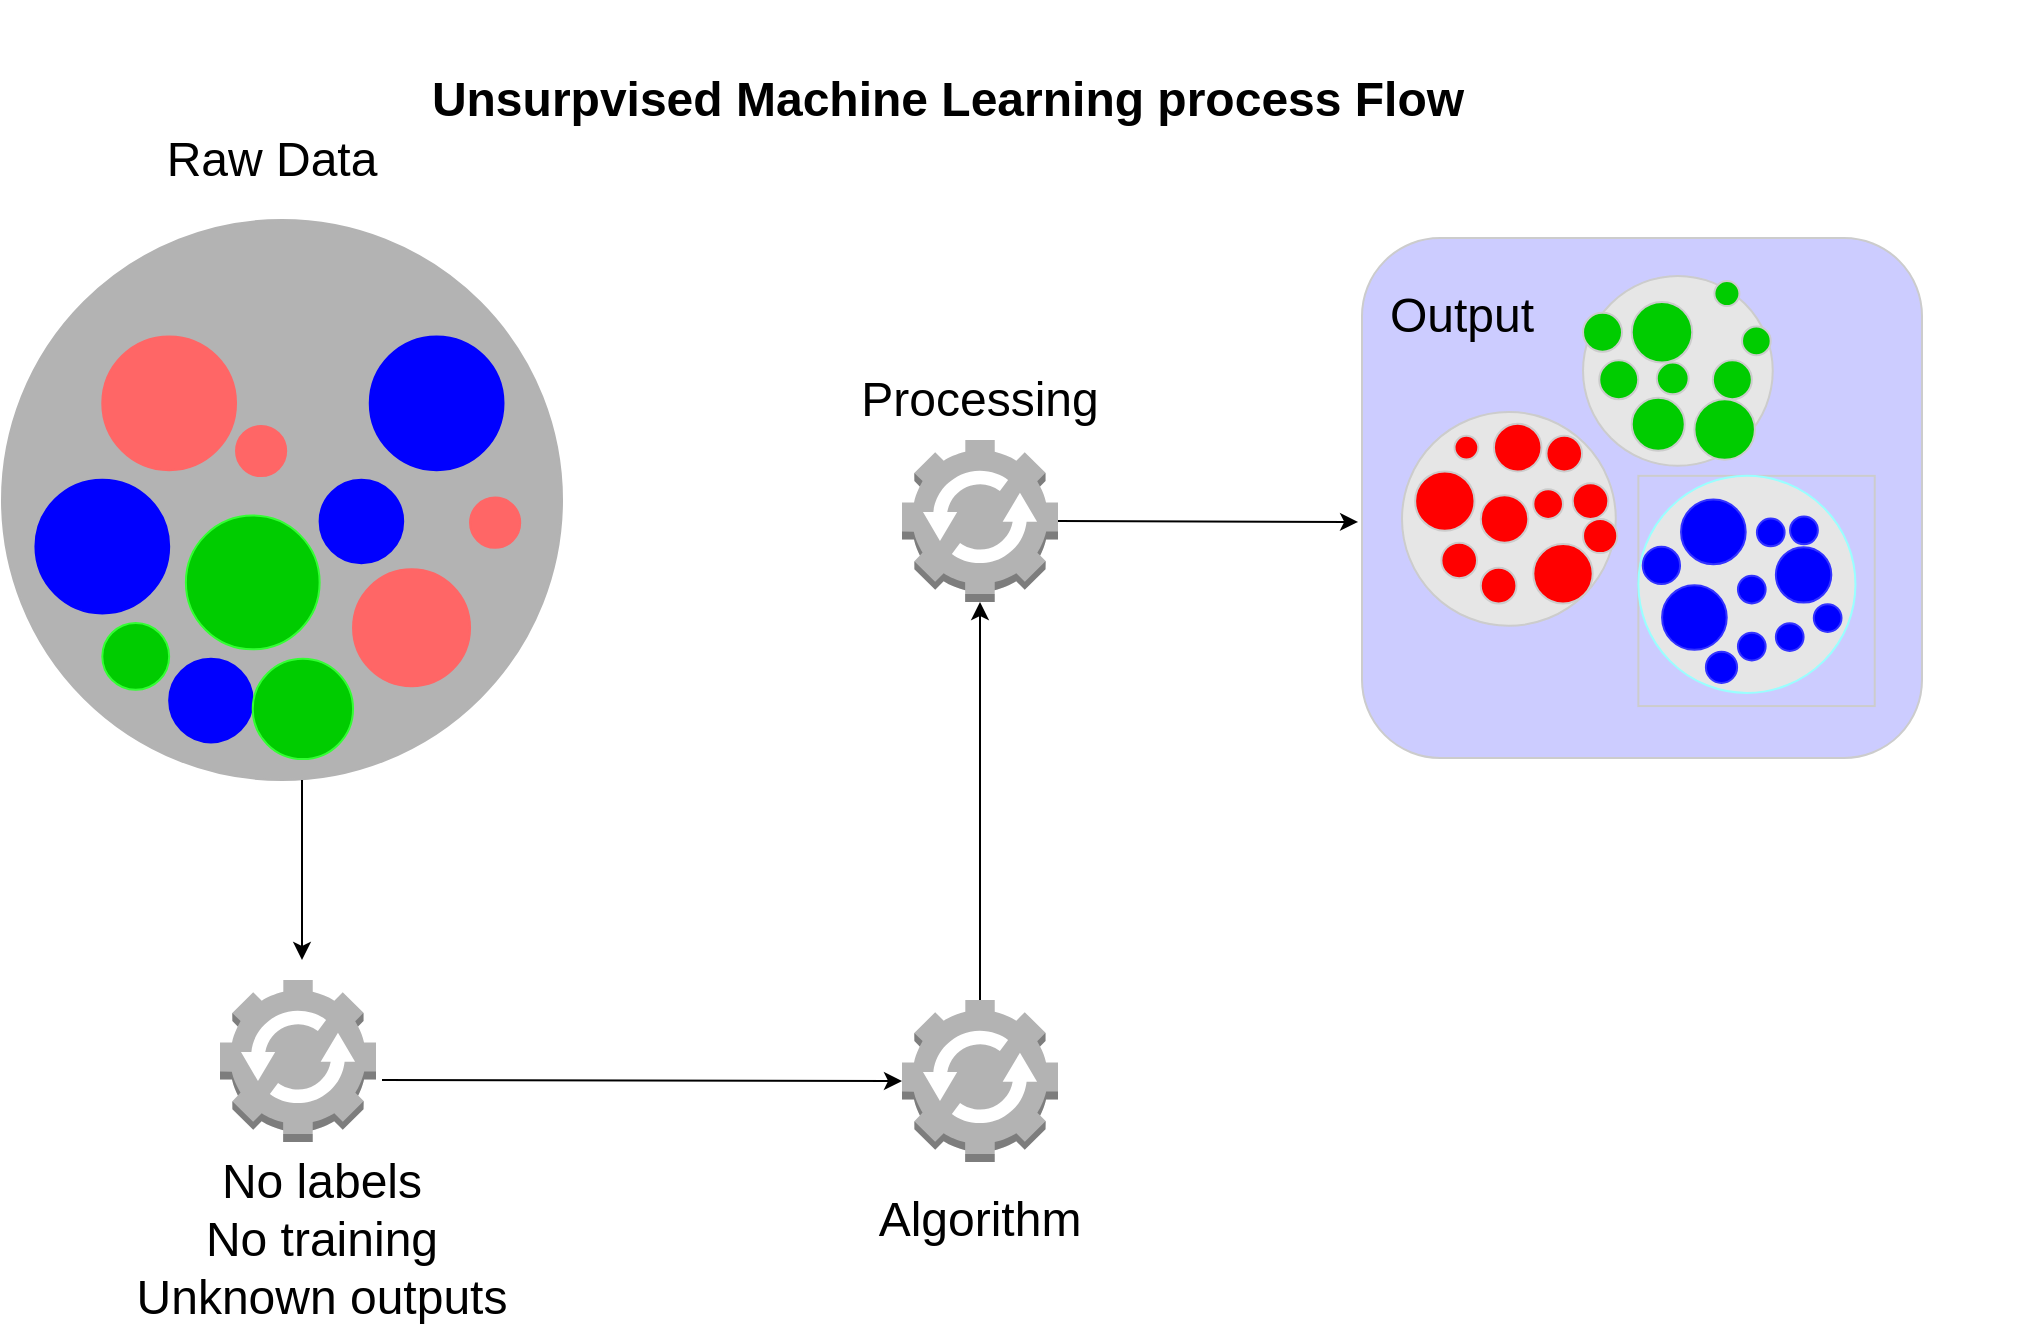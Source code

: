 <mxfile version="20.8.20" type="github"><diagram name="Seite-1" id="xpDV0rw2SnMPVH36-P9Z"><mxGraphModel dx="1434" dy="827" grid="1" gridSize="10" guides="1" tooltips="1" connect="1" arrows="1" fold="1" page="1" pageScale="1" pageWidth="827" pageHeight="1169" math="0" shadow="0"><root><mxCell id="0"/><mxCell id="1" parent="0"/><mxCell id="GH_3VoIBVRxOEcS8QO9S-13" value="" style="group" vertex="1" connectable="0" parent="1"><mxGeometry x="50" y="170" width="280" height="300" as="geometry"/></mxCell><mxCell id="GH_3VoIBVRxOEcS8QO9S-1" value="" style="ellipse;whiteSpace=wrap;html=1;aspect=fixed;fillColor=#B3B3B3;strokeColor=#B3B3B3;" vertex="1" parent="GH_3VoIBVRxOEcS8QO9S-13"><mxGeometry width="280" height="280" as="geometry"/></mxCell><mxCell id="GH_3VoIBVRxOEcS8QO9S-2" value="" style="ellipse;whiteSpace=wrap;html=1;aspect=fixed;fillColor=#FF6666;strokeColor=#FF6666;" vertex="1" parent="GH_3VoIBVRxOEcS8QO9S-13"><mxGeometry x="50.149" y="58.209" width="66.866" height="66.866" as="geometry"/></mxCell><mxCell id="GH_3VoIBVRxOEcS8QO9S-3" value="" style="ellipse;whiteSpace=wrap;html=1;aspect=fixed;fillColor=#FF6666;strokeColor=#FF6666;" vertex="1" parent="GH_3VoIBVRxOEcS8QO9S-13"><mxGeometry x="117.015" y="102.985" width="25.075" height="25.075" as="geometry"/></mxCell><mxCell id="GH_3VoIBVRxOEcS8QO9S-4" value="" style="ellipse;whiteSpace=wrap;html=1;aspect=fixed;fillColor=#FF6666;strokeColor=#FF6666;" vertex="1" parent="GH_3VoIBVRxOEcS8QO9S-13"><mxGeometry x="234.03" y="138.806" width="25.075" height="25.075" as="geometry"/></mxCell><mxCell id="GH_3VoIBVRxOEcS8QO9S-5" value="" style="ellipse;whiteSpace=wrap;html=1;aspect=fixed;fillColor=#FF6666;strokeColor=#FF6666;" vertex="1" parent="GH_3VoIBVRxOEcS8QO9S-13"><mxGeometry x="175.522" y="174.627" width="58.507" height="58.507" as="geometry"/></mxCell><mxCell id="GH_3VoIBVRxOEcS8QO9S-6" value="" style="ellipse;whiteSpace=wrap;html=1;aspect=fixed;fillColor=#0000FF;strokeColor=#0000FF;" vertex="1" parent="GH_3VoIBVRxOEcS8QO9S-13"><mxGeometry x="16.716" y="129.851" width="66.866" height="66.866" as="geometry"/></mxCell><mxCell id="GH_3VoIBVRxOEcS8QO9S-7" value="" style="ellipse;whiteSpace=wrap;html=1;aspect=fixed;fillColor=#0000FF;strokeColor=#0000FF;" vertex="1" parent="GH_3VoIBVRxOEcS8QO9S-13"><mxGeometry x="83.582" y="219.403" width="41.791" height="41.791" as="geometry"/></mxCell><mxCell id="GH_3VoIBVRxOEcS8QO9S-8" value="" style="ellipse;whiteSpace=wrap;html=1;aspect=fixed;fillColor=#0000FF;strokeColor=#0000FF;" vertex="1" parent="GH_3VoIBVRxOEcS8QO9S-13"><mxGeometry x="183.881" y="58.209" width="66.866" height="66.866" as="geometry"/></mxCell><mxCell id="GH_3VoIBVRxOEcS8QO9S-9" value="" style="ellipse;whiteSpace=wrap;html=1;aspect=fixed;fillColor=#0000FF;strokeColor=#0000FF;" vertex="1" parent="GH_3VoIBVRxOEcS8QO9S-13"><mxGeometry x="158.806" y="129.851" width="41.791" height="41.791" as="geometry"/></mxCell><mxCell id="GH_3VoIBVRxOEcS8QO9S-10" value="" style="ellipse;whiteSpace=wrap;html=1;aspect=fixed;fillColor=#00CC00;strokeColor=#33FF33;" vertex="1" parent="GH_3VoIBVRxOEcS8QO9S-13"><mxGeometry x="91.94" y="147.761" width="66.866" height="66.866" as="geometry"/></mxCell><mxCell id="GH_3VoIBVRxOEcS8QO9S-11" value="" style="ellipse;whiteSpace=wrap;html=1;aspect=fixed;fillColor=#00CC00;strokeColor=#33FF33;" vertex="1" parent="GH_3VoIBVRxOEcS8QO9S-13"><mxGeometry x="50.149" y="201.493" width="33.433" height="33.433" as="geometry"/></mxCell><mxCell id="GH_3VoIBVRxOEcS8QO9S-12" value="" style="ellipse;whiteSpace=wrap;html=1;aspect=fixed;fillColor=#00CC00;strokeColor=#33FF33;" vertex="1" parent="GH_3VoIBVRxOEcS8QO9S-13"><mxGeometry x="125.373" y="219.403" width="50.149" height="50.149" as="geometry"/></mxCell><mxCell id="GH_3VoIBVRxOEcS8QO9S-68" value="" style="rounded=1;whiteSpace=wrap;html=1;shadow=0;strokeColor=#CCCCCC;fillColor=#CCCCFF;" vertex="1" parent="1"><mxGeometry x="730" y="179" width="280" height="260" as="geometry"/></mxCell><mxCell id="GH_3VoIBVRxOEcS8QO9S-74" value="" style="group" vertex="1" connectable="0" parent="1"><mxGeometry x="750" y="198" width="310" height="260" as="geometry"/></mxCell><mxCell id="GH_3VoIBVRxOEcS8QO9S-50" value="" style="group" vertex="1" connectable="0" parent="GH_3VoIBVRxOEcS8QO9S-74"><mxGeometry x="90.519" width="219.481" height="260.0" as="geometry"/></mxCell><mxCell id="GH_3VoIBVRxOEcS8QO9S-73" value="" style="group" vertex="1" connectable="0" parent="GH_3VoIBVRxOEcS8QO9S-50"><mxGeometry x="-0.001" width="112.105" height="94.857" as="geometry"/></mxCell><mxCell id="GH_3VoIBVRxOEcS8QO9S-40" value="" style="ellipse;whiteSpace=wrap;html=1;aspect=fixed;strokeColor=#CCCCCC;fillColor=#E6E6E6;" vertex="1" parent="GH_3VoIBVRxOEcS8QO9S-73"><mxGeometry x="0.001" width="94.857" height="94.857" as="geometry"/></mxCell><mxCell id="GH_3VoIBVRxOEcS8QO9S-41" value="" style="ellipse;whiteSpace=wrap;html=1;aspect=fixed;strokeColor=#CCCCCC;fillColor=#00CC00;" vertex="1" parent="GH_3VoIBVRxOEcS8QO9S-73"><mxGeometry x="24.341" y="13.024" width="30.248" height="30.248" as="geometry"/></mxCell><mxCell id="GH_3VoIBVRxOEcS8QO9S-42" value="" style="ellipse;whiteSpace=wrap;html=1;aspect=fixed;strokeColor=#CCCCCC;fillColor=#00CC00;" vertex="1" parent="GH_3VoIBVRxOEcS8QO9S-73"><mxGeometry x="55.693" y="61.615" width="30.248" height="30.248" as="geometry"/></mxCell><mxCell id="GH_3VoIBVRxOEcS8QO9S-43" value="" style="ellipse;whiteSpace=wrap;html=1;aspect=fixed;strokeColor=#CCCCCC;fillColor=#00CC00;" vertex="1" parent="GH_3VoIBVRxOEcS8QO9S-73"><mxGeometry x="24.341" y="60.834" width="26.524" height="26.524" as="geometry"/></mxCell><mxCell id="GH_3VoIBVRxOEcS8QO9S-44" value="" style="ellipse;whiteSpace=wrap;html=1;aspect=fixed;strokeColor=#CCCCCC;fillColor=#00CC00;" vertex="1" parent="GH_3VoIBVRxOEcS8QO9S-73"><mxGeometry x="79.496" y="25.301" width="14.334" height="14.334" as="geometry"/></mxCell><mxCell id="GH_3VoIBVRxOEcS8QO9S-45" value="" style="ellipse;whiteSpace=wrap;html=1;aspect=fixed;strokeColor=#CCCCCC;fillColor=#00CC00;" vertex="1" parent="GH_3VoIBVRxOEcS8QO9S-73"><mxGeometry y="18.404" width="19.48" height="19.48" as="geometry"/></mxCell><mxCell id="GH_3VoIBVRxOEcS8QO9S-46" value="" style="ellipse;whiteSpace=wrap;html=1;aspect=fixed;strokeColor=#CCCCCC;fillColor=#00CC00;" vertex="1" parent="GH_3VoIBVRxOEcS8QO9S-73"><mxGeometry x="64.908" y="42.139" width="19.48" height="19.48" as="geometry"/></mxCell><mxCell id="GH_3VoIBVRxOEcS8QO9S-47" value="" style="ellipse;whiteSpace=wrap;html=1;aspect=fixed;strokeColor=#CCCCCC;fillColor=#00CC00;" vertex="1" parent="GH_3VoIBVRxOEcS8QO9S-73"><mxGeometry x="8.115" y="42.139" width="19.48" height="19.48" as="geometry"/></mxCell><mxCell id="GH_3VoIBVRxOEcS8QO9S-48" value="" style="ellipse;whiteSpace=wrap;html=1;aspect=fixed;strokeColor=#CCCCCC;fillColor=#00CC00;" vertex="1" parent="GH_3VoIBVRxOEcS8QO9S-73"><mxGeometry x="65.687" y="2.518" width="12.509" height="12.509" as="geometry"/></mxCell><mxCell id="GH_3VoIBVRxOEcS8QO9S-49" value="" style="ellipse;whiteSpace=wrap;html=1;aspect=fixed;strokeColor=#CCCCCC;fillColor=#00CC00;" vertex="1" parent="GH_3VoIBVRxOEcS8QO9S-73"><mxGeometry x="36.884" y="43.269" width="15.915" height="15.915" as="geometry"/></mxCell><mxCell id="GH_3VoIBVRxOEcS8QO9S-37" value="" style="group;strokeColor=#CCCCCC;" vertex="1" connectable="0" parent="GH_3VoIBVRxOEcS8QO9S-74"><mxGeometry x="118.182" y="99.908" width="118.182" height="115.121" as="geometry"/></mxCell><mxCell id="GH_3VoIBVRxOEcS8QO9S-28" value="" style="ellipse;whiteSpace=wrap;html=1;aspect=fixed;strokeColor=#99FFFF;fillColor=#E6E6E6;" vertex="1" parent="GH_3VoIBVRxOEcS8QO9S-37"><mxGeometry width="108.542" height="108.542" as="geometry"/></mxCell><mxCell id="GH_3VoIBVRxOEcS8QO9S-29" value="" style="ellipse;whiteSpace=wrap;html=1;aspect=fixed;strokeColor=#3333FF;fillColor=#0000FF;" vertex="1" parent="GH_3VoIBVRxOEcS8QO9S-37"><mxGeometry x="21.337" y="11.887" width="32.332" height="32.332" as="geometry"/></mxCell><mxCell id="GH_3VoIBVRxOEcS8QO9S-30" value="" style="ellipse;whiteSpace=wrap;html=1;aspect=fixed;strokeColor=#3333FF;fillColor=#0000FF;" vertex="1" parent="GH_3VoIBVRxOEcS8QO9S-37"><mxGeometry x="68.754" y="35.66" width="27.713" height="27.713" as="geometry"/></mxCell><mxCell id="GH_3VoIBVRxOEcS8QO9S-31" value="" style="ellipse;whiteSpace=wrap;html=1;aspect=fixed;strokeColor=#3333FF;fillColor=#0000FF;" vertex="1" parent="GH_3VoIBVRxOEcS8QO9S-37"><mxGeometry x="11.854" y="54.679" width="32.332" height="32.332" as="geometry"/></mxCell><mxCell id="GH_3VoIBVRxOEcS8QO9S-32" value="" style="ellipse;whiteSpace=wrap;html=1;aspect=fixed;strokeColor=#3333FF;fillColor=#0000FF;" vertex="1" parent="GH_3VoIBVRxOEcS8QO9S-37"><mxGeometry x="49.787" y="49.924" width="13.856" height="13.856" as="geometry"/></mxCell><mxCell id="GH_3VoIBVRxOEcS8QO9S-33" value="" style="ellipse;whiteSpace=wrap;html=1;aspect=fixed;strokeColor=#3333FF;fillColor=#0000FF;" vertex="1" parent="GH_3VoIBVRxOEcS8QO9S-37"><mxGeometry x="68.754" y="73.697" width="13.856" height="13.856" as="geometry"/></mxCell><mxCell id="GH_3VoIBVRxOEcS8QO9S-34" value="" style="ellipse;whiteSpace=wrap;html=1;aspect=fixed;strokeColor=#3333FF;fillColor=#0000FF;" vertex="1" parent="GH_3VoIBVRxOEcS8QO9S-37"><mxGeometry x="49.787" y="78.452" width="13.856" height="13.856" as="geometry"/></mxCell><mxCell id="GH_3VoIBVRxOEcS8QO9S-35" value="" style="ellipse;whiteSpace=wrap;html=1;aspect=fixed;strokeColor=#3333FF;fillColor=#0000FF;" vertex="1" parent="GH_3VoIBVRxOEcS8QO9S-37"><mxGeometry x="59.271" y="21.396" width="13.856" height="13.856" as="geometry"/></mxCell><mxCell id="GH_3VoIBVRxOEcS8QO9S-36" value="" style="ellipse;whiteSpace=wrap;html=1;aspect=fixed;strokeColor=#3333FF;fillColor=#0000FF;" vertex="1" parent="GH_3VoIBVRxOEcS8QO9S-37"><mxGeometry x="87.721" y="64.188" width="13.856" height="13.856" as="geometry"/></mxCell><mxCell id="GH_3VoIBVRxOEcS8QO9S-51" value="" style="ellipse;whiteSpace=wrap;html=1;aspect=fixed;strokeColor=#3333FF;fillColor=#0000FF;" vertex="1" parent="GH_3VoIBVRxOEcS8QO9S-37"><mxGeometry x="2.188" y="35.471" width="18.656" height="18.656" as="geometry"/></mxCell><mxCell id="GH_3VoIBVRxOEcS8QO9S-52" value="" style="ellipse;whiteSpace=wrap;html=1;aspect=fixed;strokeColor=#3333FF;fillColor=#0000FF;" vertex="1" parent="GH_3VoIBVRxOEcS8QO9S-37"><mxGeometry x="75.839" y="20.315" width="13.913" height="13.913" as="geometry"/></mxCell><mxCell id="GH_3VoIBVRxOEcS8QO9S-53" value="" style="ellipse;whiteSpace=wrap;html=1;aspect=fixed;strokeColor=#3333FF;fillColor=#0000FF;" vertex="1" parent="GH_3VoIBVRxOEcS8QO9S-37"><mxGeometry x="33.766" y="87.959" width="15.604" height="15.604" as="geometry"/></mxCell><mxCell id="GH_3VoIBVRxOEcS8QO9S-70" value="" style="group" vertex="1" connectable="0" parent="GH_3VoIBVRxOEcS8QO9S-74"><mxGeometry y="67.995" width="109.74" height="106.898" as="geometry"/></mxCell><mxCell id="GH_3VoIBVRxOEcS8QO9S-54" value="" style="ellipse;whiteSpace=wrap;html=1;aspect=fixed;shadow=0;strokeColor=#CCCCCC;fillColor=#E6E6E6;" vertex="1" parent="GH_3VoIBVRxOEcS8QO9S-70"><mxGeometry width="106.898" height="106.898" as="geometry"/></mxCell><mxCell id="GH_3VoIBVRxOEcS8QO9S-55" value="" style="ellipse;whiteSpace=wrap;html=1;aspect=fixed;shadow=0;strokeColor=#CCCCCC;fillColor=#FF0000;" vertex="1" parent="GH_3VoIBVRxOEcS8QO9S-70"><mxGeometry x="6.566" y="29.694" width="29.694" height="29.694" as="geometry"/></mxCell><mxCell id="GH_3VoIBVRxOEcS8QO9S-56" value="" style="ellipse;whiteSpace=wrap;html=1;aspect=fixed;shadow=0;strokeColor=#CCCCCC;fillColor=#FF0000;" vertex="1" parent="GH_3VoIBVRxOEcS8QO9S-70"><mxGeometry x="45.96" y="5.939" width="23.755" height="23.755" as="geometry"/></mxCell><mxCell id="GH_3VoIBVRxOEcS8QO9S-57" value="" style="ellipse;whiteSpace=wrap;html=1;aspect=fixed;shadow=0;strokeColor=#CCCCCC;fillColor=#FF0000;" vertex="1" parent="GH_3VoIBVRxOEcS8QO9S-70"><mxGeometry x="65.657" y="66.033" width="29.694" height="29.694" as="geometry"/></mxCell><mxCell id="GH_3VoIBVRxOEcS8QO9S-58" value="" style="ellipse;whiteSpace=wrap;html=1;aspect=fixed;shadow=0;strokeColor=#CCCCCC;fillColor=#FF0000;" vertex="1" parent="GH_3VoIBVRxOEcS8QO9S-70"><mxGeometry x="39.394" y="41.571" width="23.755" height="23.755" as="geometry"/></mxCell><mxCell id="GH_3VoIBVRxOEcS8QO9S-59" value="" style="ellipse;whiteSpace=wrap;html=1;aspect=fixed;shadow=0;strokeColor=#CCCCCC;fillColor=#FF0000;" vertex="1" parent="GH_3VoIBVRxOEcS8QO9S-70"><mxGeometry x="19.697" y="65.326" width="17.816" height="17.816" as="geometry"/></mxCell><mxCell id="GH_3VoIBVRxOEcS8QO9S-60" value="" style="ellipse;whiteSpace=wrap;html=1;aspect=fixed;shadow=0;strokeColor=#CCCCCC;fillColor=#FF0000;" vertex="1" parent="GH_3VoIBVRxOEcS8QO9S-70"><mxGeometry x="85.354" y="35.633" width="17.816" height="17.816" as="geometry"/></mxCell><mxCell id="GH_3VoIBVRxOEcS8QO9S-61" value="" style="ellipse;whiteSpace=wrap;html=1;aspect=fixed;shadow=0;strokeColor=#CCCCCC;fillColor=#FF0000;" vertex="1" parent="GH_3VoIBVRxOEcS8QO9S-70"><mxGeometry x="26.263" y="11.878" width="11.878" height="11.878" as="geometry"/></mxCell><mxCell id="GH_3VoIBVRxOEcS8QO9S-62" value="" style="ellipse;whiteSpace=wrap;html=1;aspect=fixed;shadow=0;strokeColor=#CCCCCC;fillColor=#FF0000;" vertex="1" parent="GH_3VoIBVRxOEcS8QO9S-70"><mxGeometry x="72.222" y="11.878" width="17.816" height="17.816" as="geometry"/></mxCell><mxCell id="GH_3VoIBVRxOEcS8QO9S-63" value="" style="ellipse;whiteSpace=wrap;html=1;aspect=fixed;shadow=0;strokeColor=#CCCCCC;fillColor=#FF0000;" vertex="1" parent="GH_3VoIBVRxOEcS8QO9S-70"><mxGeometry x="65.657" y="38.602" width="14.847" height="14.847" as="geometry"/></mxCell><mxCell id="GH_3VoIBVRxOEcS8QO9S-64" value="" style="ellipse;whiteSpace=wrap;html=1;aspect=fixed;shadow=0;strokeColor=#CCCCCC;fillColor=#FF0000;" vertex="1" parent="GH_3VoIBVRxOEcS8QO9S-70"><mxGeometry x="39.394" y="77.911" width="17.816" height="17.816" as="geometry"/></mxCell><mxCell id="GH_3VoIBVRxOEcS8QO9S-65" value="" style="ellipse;whiteSpace=wrap;html=1;aspect=fixed;shadow=0;strokeColor=#CCCCCC;fillColor=#FF0000;" vertex="1" parent="GH_3VoIBVRxOEcS8QO9S-70"><mxGeometry x="90.516" y="53.449" width="17.11" height="17.11" as="geometry"/></mxCell><mxCell id="GH_3VoIBVRxOEcS8QO9S-86" value="Output" style="text;strokeColor=none;align=center;fillColor=none;html=1;verticalAlign=middle;whiteSpace=wrap;rounded=0;fontSize=24;" vertex="1" parent="GH_3VoIBVRxOEcS8QO9S-74"><mxGeometry x="-20" width="100" height="40" as="geometry"/></mxCell><mxCell id="GH_3VoIBVRxOEcS8QO9S-76" value="" style="outlineConnect=0;dashed=0;verticalLabelPosition=bottom;verticalAlign=top;align=center;html=1;shape=mxgraph.aws3.automation;fillColor=#B3B3B3;gradientColor=none;shadow=0;strokeColor=#CCCCCC;" vertex="1" parent="1"><mxGeometry x="159" y="550" width="78" height="81" as="geometry"/></mxCell><mxCell id="GH_3VoIBVRxOEcS8QO9S-77" value="" style="outlineConnect=0;dashed=0;verticalLabelPosition=bottom;verticalAlign=top;align=center;html=1;shape=mxgraph.aws3.automation;fillColor=#B3B3B3;gradientColor=none;shadow=0;strokeColor=#CCCCCC;" vertex="1" parent="1"><mxGeometry x="500" y="560" width="78" height="81" as="geometry"/></mxCell><mxCell id="GH_3VoIBVRxOEcS8QO9S-78" value="" style="outlineConnect=0;dashed=0;verticalLabelPosition=bottom;verticalAlign=top;align=center;html=1;shape=mxgraph.aws3.automation;fillColor=#B3B3B3;gradientColor=none;shadow=0;strokeColor=#CCCCCC;" vertex="1" parent="1"><mxGeometry x="500" y="280" width="78" height="81" as="geometry"/></mxCell><mxCell id="GH_3VoIBVRxOEcS8QO9S-79" value="&lt;b&gt;&lt;font style=&quot;font-size: 24px;&quot;&gt;Unsurpvised Machine Learning process Flow&lt;/font&gt;&lt;/b&gt;" style="text;strokeColor=none;align=center;fillColor=none;html=1;verticalAlign=middle;whiteSpace=wrap;rounded=0;" vertex="1" parent="1"><mxGeometry x="248" y="60" width="550" height="100" as="geometry"/></mxCell><mxCell id="GH_3VoIBVRxOEcS8QO9S-82" value="" style="endArrow=classic;html=1;rounded=0;fontSize=24;" edge="1" parent="1"><mxGeometry width="50" height="50" relative="1" as="geometry"><mxPoint x="200" y="450" as="sourcePoint"/><mxPoint x="200" y="540" as="targetPoint"/></mxGeometry></mxCell><mxCell id="GH_3VoIBVRxOEcS8QO9S-83" value="" style="endArrow=classic;html=1;rounded=0;fontSize=24;entryX=0;entryY=0.5;entryDx=0;entryDy=0;entryPerimeter=0;" edge="1" parent="1" target="GH_3VoIBVRxOEcS8QO9S-77"><mxGeometry width="50" height="50" relative="1" as="geometry"><mxPoint x="240" y="600" as="sourcePoint"/><mxPoint x="340" y="660" as="targetPoint"/></mxGeometry></mxCell><mxCell id="GH_3VoIBVRxOEcS8QO9S-84" value="" style="endArrow=classic;html=1;rounded=0;fontSize=24;entryX=0.5;entryY=1;entryDx=0;entryDy=0;entryPerimeter=0;exitX=0.5;exitY=0;exitDx=0;exitDy=0;exitPerimeter=0;" edge="1" parent="1" source="GH_3VoIBVRxOEcS8QO9S-77" target="GH_3VoIBVRxOEcS8QO9S-78"><mxGeometry width="50" height="50" relative="1" as="geometry"><mxPoint x="414" y="490" as="sourcePoint"/><mxPoint x="664" y="491" as="targetPoint"/></mxGeometry></mxCell><mxCell id="GH_3VoIBVRxOEcS8QO9S-85" value="" style="endArrow=classic;html=1;rounded=0;fontSize=24;exitX=1;exitY=0.5;exitDx=0;exitDy=0;exitPerimeter=0;entryX=-0.007;entryY=0.546;entryDx=0;entryDy=0;entryPerimeter=0;" edge="1" parent="1" source="GH_3VoIBVRxOEcS8QO9S-78" target="GH_3VoIBVRxOEcS8QO9S-68"><mxGeometry width="50" height="50" relative="1" as="geometry"><mxPoint x="549" y="570" as="sourcePoint"/><mxPoint x="720" y="320" as="targetPoint"/></mxGeometry></mxCell><mxCell id="GH_3VoIBVRxOEcS8QO9S-87" value="Processing" style="text;strokeColor=none;align=center;fillColor=none;html=1;verticalAlign=middle;whiteSpace=wrap;rounded=0;fontSize=24;" vertex="1" parent="1"><mxGeometry x="489" y="240" width="100" height="40" as="geometry"/></mxCell><mxCell id="GH_3VoIBVRxOEcS8QO9S-88" value="Raw Data" style="text;strokeColor=none;align=center;fillColor=none;html=1;verticalAlign=middle;whiteSpace=wrap;rounded=0;fontSize=24;" vertex="1" parent="1"><mxGeometry x="130" y="120" width="110" height="40" as="geometry"/></mxCell><mxCell id="GH_3VoIBVRxOEcS8QO9S-89" value="No labels&lt;br&gt;No training&lt;br&gt;Unknown outputs" style="text;strokeColor=none;align=center;fillColor=none;html=1;verticalAlign=middle;whiteSpace=wrap;rounded=0;fontSize=24;" vertex="1" parent="1"><mxGeometry x="60" y="660" width="300" height="40" as="geometry"/></mxCell><mxCell id="GH_3VoIBVRxOEcS8QO9S-91" value="Algorithm" style="text;strokeColor=none;align=center;fillColor=none;html=1;verticalAlign=middle;whiteSpace=wrap;rounded=0;fontSize=24;" vertex="1" parent="1"><mxGeometry x="489" y="650" width="100" height="40" as="geometry"/></mxCell></root></mxGraphModel></diagram></mxfile>